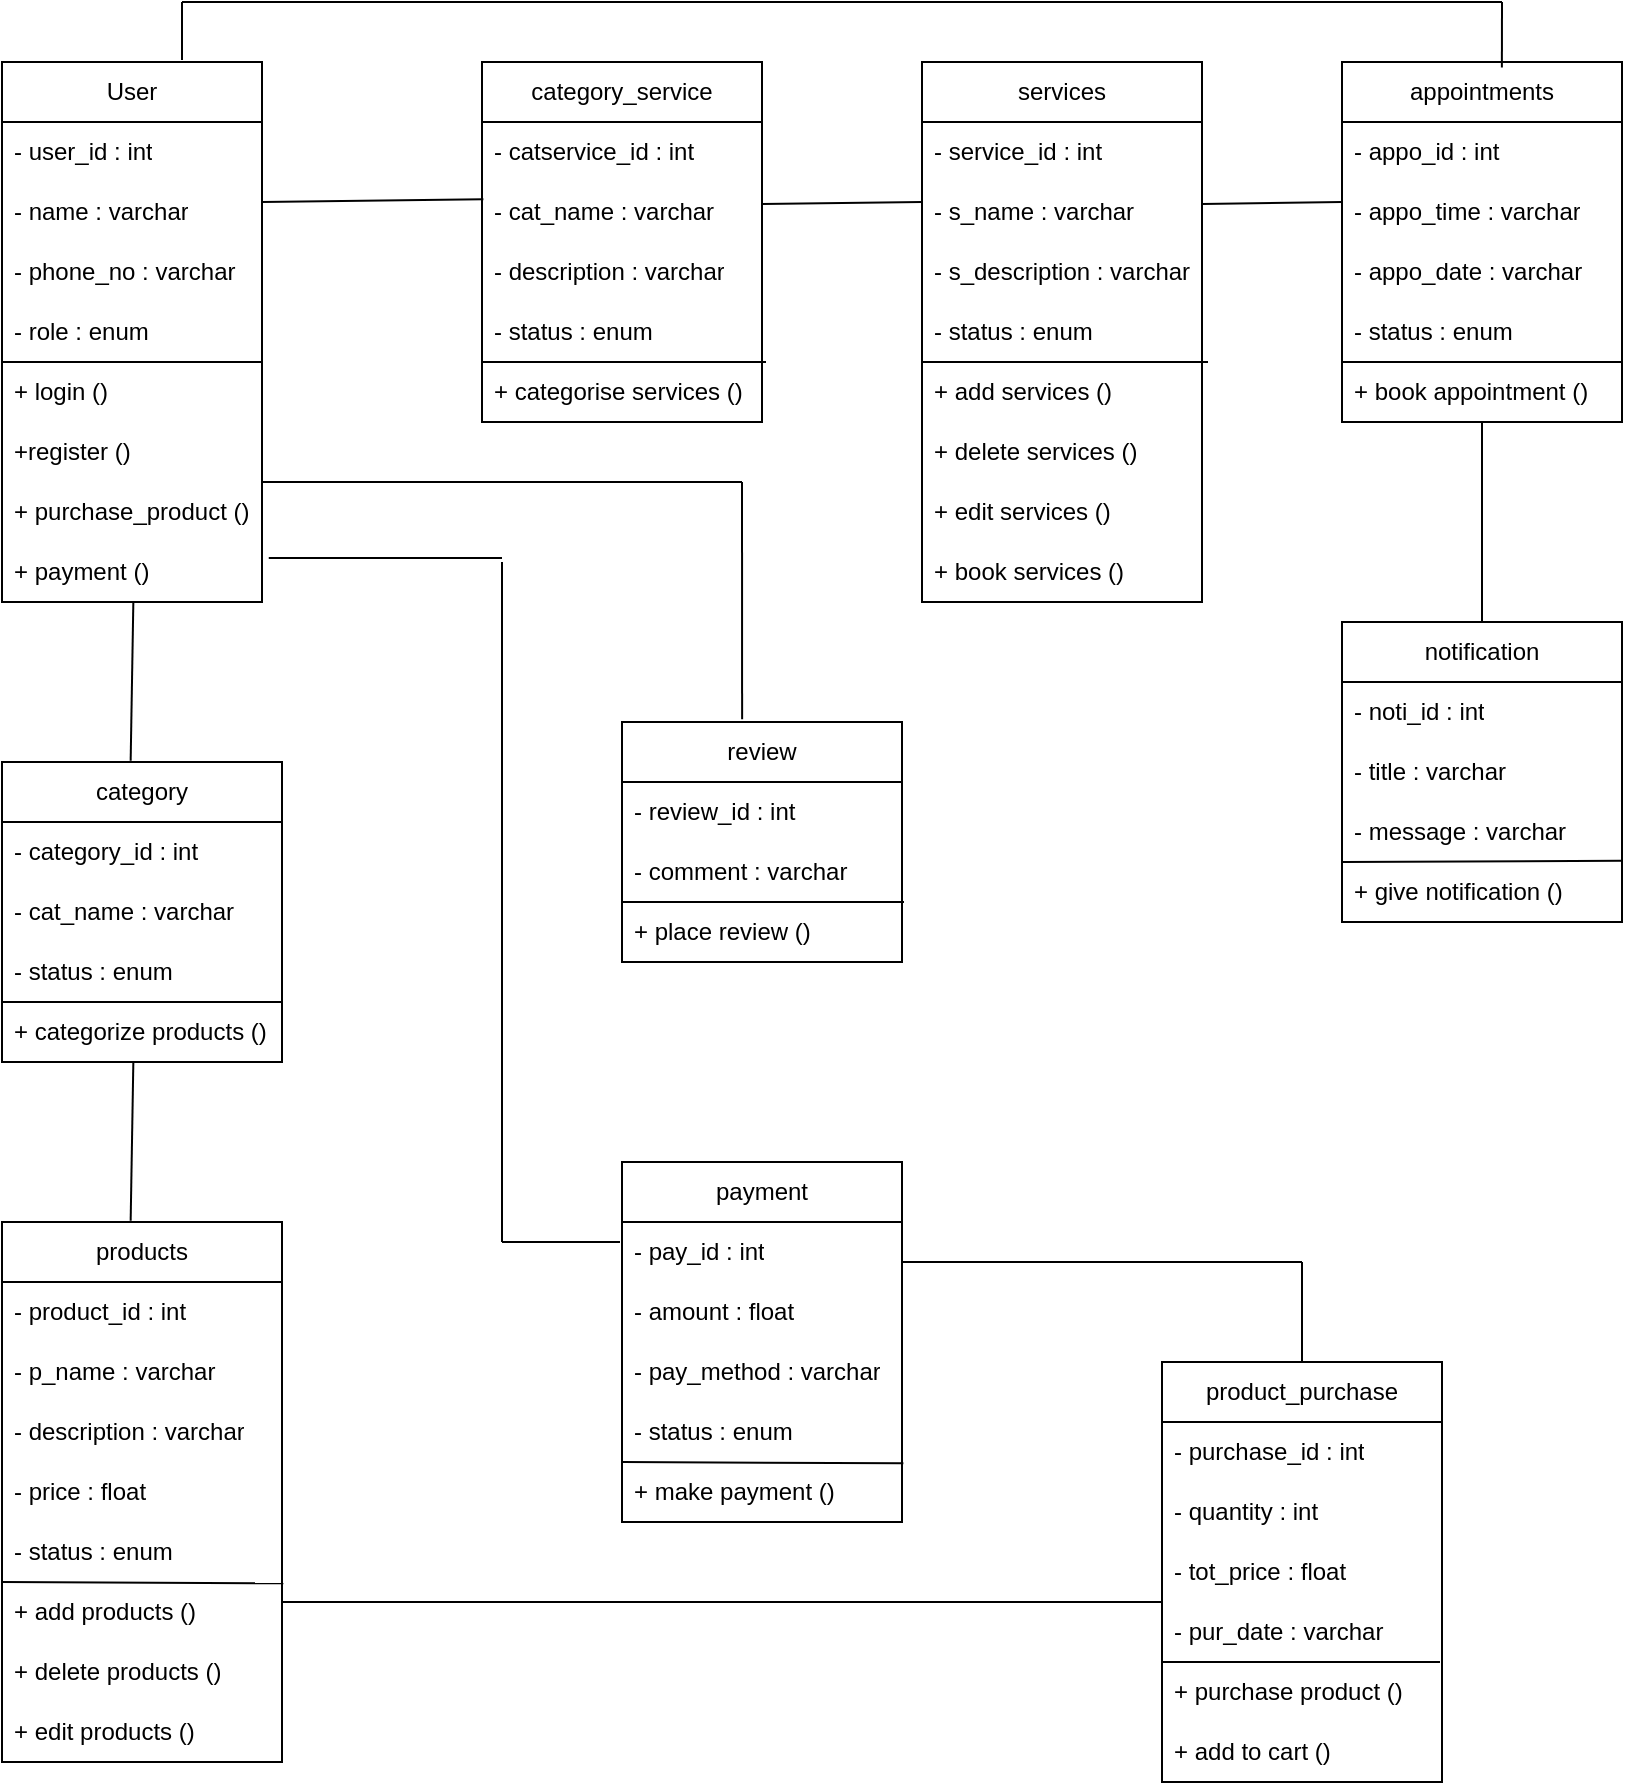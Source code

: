 <mxfile version="26.0.8">
  <diagram name="Page-1" id="q6PJ0lQBlVtuw9qJPCbD">
    <mxGraphModel grid="1" page="1" gridSize="10" guides="1" tooltips="1" connect="1" arrows="1" fold="1" pageScale="1" pageWidth="850" pageHeight="1100" math="0" shadow="0">
      <root>
        <mxCell id="0" />
        <mxCell id="1" parent="0" />
        <mxCell id="QRffZMSTZo4VW04sT0lL-1" value="User" style="swimlane;fontStyle=0;childLayout=stackLayout;horizontal=1;startSize=30;horizontalStack=0;resizeParent=1;resizeParentMax=0;resizeLast=0;collapsible=1;marginBottom=0;whiteSpace=wrap;html=1;" vertex="1" parent="1">
          <mxGeometry x="30" y="90" width="130" height="270" as="geometry" />
        </mxCell>
        <mxCell id="QRffZMSTZo4VW04sT0lL-2" value="- user_id : int" style="text;strokeColor=none;fillColor=none;align=left;verticalAlign=middle;spacingLeft=4;spacingRight=4;overflow=hidden;points=[[0,0.5],[1,0.5]];portConstraint=eastwest;rotatable=0;whiteSpace=wrap;html=1;" vertex="1" parent="QRffZMSTZo4VW04sT0lL-1">
          <mxGeometry y="30" width="130" height="30" as="geometry" />
        </mxCell>
        <mxCell id="QRffZMSTZo4VW04sT0lL-3" value="- name : varchar" style="text;strokeColor=none;fillColor=none;align=left;verticalAlign=middle;spacingLeft=4;spacingRight=4;overflow=hidden;points=[[0,0.5],[1,0.5]];portConstraint=eastwest;rotatable=0;whiteSpace=wrap;html=1;" vertex="1" parent="QRffZMSTZo4VW04sT0lL-1">
          <mxGeometry y="60" width="130" height="30" as="geometry" />
        </mxCell>
        <mxCell id="QRffZMSTZo4VW04sT0lL-4" value="- phone_no : varchar" style="text;strokeColor=none;fillColor=none;align=left;verticalAlign=middle;spacingLeft=4;spacingRight=4;overflow=hidden;points=[[0,0.5],[1,0.5]];portConstraint=eastwest;rotatable=0;whiteSpace=wrap;html=1;" vertex="1" parent="QRffZMSTZo4VW04sT0lL-1">
          <mxGeometry y="90" width="130" height="30" as="geometry" />
        </mxCell>
        <mxCell id="QRffZMSTZo4VW04sT0lL-9" value="" style="endArrow=none;html=1;rounded=0;entryX=1;entryY=0;entryDx=0;entryDy=0;entryPerimeter=0;" edge="1" parent="QRffZMSTZo4VW04sT0lL-1" target="QRffZMSTZo4VW04sT0lL-6">
          <mxGeometry width="50" height="50" relative="1" as="geometry">
            <mxPoint y="150" as="sourcePoint" />
            <mxPoint x="50" y="100" as="targetPoint" />
          </mxGeometry>
        </mxCell>
        <mxCell id="QRffZMSTZo4VW04sT0lL-5" value="- role : enum" style="text;strokeColor=none;fillColor=none;align=left;verticalAlign=middle;spacingLeft=4;spacingRight=4;overflow=hidden;points=[[0,0.5],[1,0.5]];portConstraint=eastwest;rotatable=0;whiteSpace=wrap;html=1;" vertex="1" parent="QRffZMSTZo4VW04sT0lL-1">
          <mxGeometry y="120" width="130" height="30" as="geometry" />
        </mxCell>
        <mxCell id="QRffZMSTZo4VW04sT0lL-6" value="+ login ()" style="text;strokeColor=none;fillColor=none;align=left;verticalAlign=middle;spacingLeft=4;spacingRight=4;overflow=hidden;points=[[0,0.5],[1,0.5]];portConstraint=eastwest;rotatable=0;whiteSpace=wrap;html=1;" vertex="1" parent="QRffZMSTZo4VW04sT0lL-1">
          <mxGeometry y="150" width="130" height="30" as="geometry" />
        </mxCell>
        <mxCell id="QRffZMSTZo4VW04sT0lL-7" value="+register ()" style="text;strokeColor=none;fillColor=none;align=left;verticalAlign=middle;spacingLeft=4;spacingRight=4;overflow=hidden;points=[[0,0.5],[1,0.5]];portConstraint=eastwest;rotatable=0;whiteSpace=wrap;html=1;" vertex="1" parent="QRffZMSTZo4VW04sT0lL-1">
          <mxGeometry y="180" width="130" height="30" as="geometry" />
        </mxCell>
        <mxCell id="QRffZMSTZo4VW04sT0lL-8" value="+ purchase_product ()" style="text;strokeColor=none;fillColor=none;align=left;verticalAlign=middle;spacingLeft=4;spacingRight=4;overflow=hidden;points=[[0,0.5],[1,0.5]];portConstraint=eastwest;rotatable=0;whiteSpace=wrap;html=1;" vertex="1" parent="QRffZMSTZo4VW04sT0lL-1">
          <mxGeometry y="210" width="130" height="30" as="geometry" />
        </mxCell>
        <mxCell id="QRffZMSTZo4VW04sT0lL-11" value="+ payment ()" style="text;strokeColor=none;fillColor=none;align=left;verticalAlign=middle;spacingLeft=4;spacingRight=4;overflow=hidden;points=[[0,0.5],[1,0.5]];portConstraint=eastwest;rotatable=0;whiteSpace=wrap;html=1;" vertex="1" parent="QRffZMSTZo4VW04sT0lL-1">
          <mxGeometry y="240" width="130" height="30" as="geometry" />
        </mxCell>
        <mxCell id="QRffZMSTZo4VW04sT0lL-13" value="category_service" style="swimlane;fontStyle=0;childLayout=stackLayout;horizontal=1;startSize=30;horizontalStack=0;resizeParent=1;resizeParentMax=0;resizeLast=0;collapsible=1;marginBottom=0;whiteSpace=wrap;html=1;" vertex="1" parent="1">
          <mxGeometry x="270" y="90" width="140" height="180" as="geometry" />
        </mxCell>
        <mxCell id="QRffZMSTZo4VW04sT0lL-14" value="- catservice_id : int" style="text;strokeColor=none;fillColor=none;align=left;verticalAlign=middle;spacingLeft=4;spacingRight=4;overflow=hidden;points=[[0,0.5],[1,0.5]];portConstraint=eastwest;rotatable=0;whiteSpace=wrap;html=1;" vertex="1" parent="QRffZMSTZo4VW04sT0lL-13">
          <mxGeometry y="30" width="140" height="30" as="geometry" />
        </mxCell>
        <mxCell id="QRffZMSTZo4VW04sT0lL-15" value="- cat_name : varchar" style="text;strokeColor=none;fillColor=none;align=left;verticalAlign=middle;spacingLeft=4;spacingRight=4;overflow=hidden;points=[[0,0.5],[1,0.5]];portConstraint=eastwest;rotatable=0;whiteSpace=wrap;html=1;" vertex="1" parent="QRffZMSTZo4VW04sT0lL-13">
          <mxGeometry y="60" width="140" height="30" as="geometry" />
        </mxCell>
        <mxCell id="QRffZMSTZo4VW04sT0lL-16" value="- description : varchar" style="text;strokeColor=none;fillColor=none;align=left;verticalAlign=middle;spacingLeft=4;spacingRight=4;overflow=hidden;points=[[0,0.5],[1,0.5]];portConstraint=eastwest;rotatable=0;whiteSpace=wrap;html=1;" vertex="1" parent="QRffZMSTZo4VW04sT0lL-13">
          <mxGeometry y="90" width="140" height="30" as="geometry" />
        </mxCell>
        <mxCell id="QRffZMSTZo4VW04sT0lL-20" value="" style="endArrow=none;html=1;rounded=0;" edge="1" parent="QRffZMSTZo4VW04sT0lL-13">
          <mxGeometry width="50" height="50" relative="1" as="geometry">
            <mxPoint y="150" as="sourcePoint" />
            <mxPoint x="142" y="150" as="targetPoint" />
          </mxGeometry>
        </mxCell>
        <mxCell id="QRffZMSTZo4VW04sT0lL-18" value="- status : enum" style="text;strokeColor=none;fillColor=none;align=left;verticalAlign=middle;spacingLeft=4;spacingRight=4;overflow=hidden;points=[[0,0.5],[1,0.5]];portConstraint=eastwest;rotatable=0;whiteSpace=wrap;html=1;" vertex="1" parent="QRffZMSTZo4VW04sT0lL-13">
          <mxGeometry y="120" width="140" height="30" as="geometry" />
        </mxCell>
        <mxCell id="QRffZMSTZo4VW04sT0lL-19" value="+ categorise services ()" style="text;strokeColor=none;fillColor=none;align=left;verticalAlign=middle;spacingLeft=4;spacingRight=4;overflow=hidden;points=[[0,0.5],[1,0.5]];portConstraint=eastwest;rotatable=0;whiteSpace=wrap;html=1;" vertex="1" parent="QRffZMSTZo4VW04sT0lL-13">
          <mxGeometry y="150" width="140" height="30" as="geometry" />
        </mxCell>
        <mxCell id="QRffZMSTZo4VW04sT0lL-21" value="services" style="swimlane;fontStyle=0;childLayout=stackLayout;horizontal=1;startSize=30;horizontalStack=0;resizeParent=1;resizeParentMax=0;resizeLast=0;collapsible=1;marginBottom=0;whiteSpace=wrap;html=1;" vertex="1" parent="1">
          <mxGeometry x="490" y="90" width="140" height="270" as="geometry" />
        </mxCell>
        <mxCell id="QRffZMSTZo4VW04sT0lL-22" value="- service_id : int" style="text;strokeColor=none;fillColor=none;align=left;verticalAlign=middle;spacingLeft=4;spacingRight=4;overflow=hidden;points=[[0,0.5],[1,0.5]];portConstraint=eastwest;rotatable=0;whiteSpace=wrap;html=1;" vertex="1" parent="QRffZMSTZo4VW04sT0lL-21">
          <mxGeometry y="30" width="140" height="30" as="geometry" />
        </mxCell>
        <mxCell id="QRffZMSTZo4VW04sT0lL-23" value="- s_name : varchar" style="text;strokeColor=none;fillColor=none;align=left;verticalAlign=middle;spacingLeft=4;spacingRight=4;overflow=hidden;points=[[0,0.5],[1,0.5]];portConstraint=eastwest;rotatable=0;whiteSpace=wrap;html=1;" vertex="1" parent="QRffZMSTZo4VW04sT0lL-21">
          <mxGeometry y="60" width="140" height="30" as="geometry" />
        </mxCell>
        <mxCell id="QRffZMSTZo4VW04sT0lL-24" value="- s_description : varchar" style="text;strokeColor=none;fillColor=none;align=left;verticalAlign=middle;spacingLeft=4;spacingRight=4;overflow=hidden;points=[[0,0.5],[1,0.5]];portConstraint=eastwest;rotatable=0;whiteSpace=wrap;html=1;" vertex="1" parent="QRffZMSTZo4VW04sT0lL-21">
          <mxGeometry y="90" width="140" height="30" as="geometry" />
        </mxCell>
        <mxCell id="QRffZMSTZo4VW04sT0lL-28" value="" style="endArrow=none;html=1;rounded=0;" edge="1" parent="QRffZMSTZo4VW04sT0lL-21">
          <mxGeometry width="50" height="50" relative="1" as="geometry">
            <mxPoint y="150" as="sourcePoint" />
            <mxPoint x="143" y="150" as="targetPoint" />
          </mxGeometry>
        </mxCell>
        <mxCell id="QRffZMSTZo4VW04sT0lL-26" value="- status : enum" style="text;strokeColor=none;fillColor=none;align=left;verticalAlign=middle;spacingLeft=4;spacingRight=4;overflow=hidden;points=[[0,0.5],[1,0.5]];portConstraint=eastwest;rotatable=0;whiteSpace=wrap;html=1;" vertex="1" parent="QRffZMSTZo4VW04sT0lL-21">
          <mxGeometry y="120" width="140" height="30" as="geometry" />
        </mxCell>
        <mxCell id="QRffZMSTZo4VW04sT0lL-27" value="+ add services ()" style="text;strokeColor=none;fillColor=none;align=left;verticalAlign=middle;spacingLeft=4;spacingRight=4;overflow=hidden;points=[[0,0.5],[1,0.5]];portConstraint=eastwest;rotatable=0;whiteSpace=wrap;html=1;" vertex="1" parent="QRffZMSTZo4VW04sT0lL-21">
          <mxGeometry y="150" width="140" height="30" as="geometry" />
        </mxCell>
        <mxCell id="QRffZMSTZo4VW04sT0lL-29" value="+ delete services ()" style="text;strokeColor=none;fillColor=none;align=left;verticalAlign=middle;spacingLeft=4;spacingRight=4;overflow=hidden;points=[[0,0.5],[1,0.5]];portConstraint=eastwest;rotatable=0;whiteSpace=wrap;html=1;" vertex="1" parent="QRffZMSTZo4VW04sT0lL-21">
          <mxGeometry y="180" width="140" height="30" as="geometry" />
        </mxCell>
        <mxCell id="QRffZMSTZo4VW04sT0lL-30" value="+ edit services ()" style="text;strokeColor=none;fillColor=none;align=left;verticalAlign=middle;spacingLeft=4;spacingRight=4;overflow=hidden;points=[[0,0.5],[1,0.5]];portConstraint=eastwest;rotatable=0;whiteSpace=wrap;html=1;" vertex="1" parent="QRffZMSTZo4VW04sT0lL-21">
          <mxGeometry y="210" width="140" height="30" as="geometry" />
        </mxCell>
        <mxCell id="QRffZMSTZo4VW04sT0lL-31" value="+ book services ()" style="text;strokeColor=none;fillColor=none;align=left;verticalAlign=middle;spacingLeft=4;spacingRight=4;overflow=hidden;points=[[0,0.5],[1,0.5]];portConstraint=eastwest;rotatable=0;whiteSpace=wrap;html=1;" vertex="1" parent="QRffZMSTZo4VW04sT0lL-21">
          <mxGeometry y="240" width="140" height="30" as="geometry" />
        </mxCell>
        <mxCell id="QRffZMSTZo4VW04sT0lL-32" value="appointments" style="swimlane;fontStyle=0;childLayout=stackLayout;horizontal=1;startSize=30;horizontalStack=0;resizeParent=1;resizeParentMax=0;resizeLast=0;collapsible=1;marginBottom=0;whiteSpace=wrap;html=1;" vertex="1" parent="1">
          <mxGeometry x="700" y="90" width="140" height="180" as="geometry" />
        </mxCell>
        <mxCell id="QRffZMSTZo4VW04sT0lL-33" value="- appo_id : int" style="text;strokeColor=none;fillColor=none;align=left;verticalAlign=middle;spacingLeft=4;spacingRight=4;overflow=hidden;points=[[0,0.5],[1,0.5]];portConstraint=eastwest;rotatable=0;whiteSpace=wrap;html=1;" vertex="1" parent="QRffZMSTZo4VW04sT0lL-32">
          <mxGeometry y="30" width="140" height="30" as="geometry" />
        </mxCell>
        <mxCell id="QRffZMSTZo4VW04sT0lL-34" value="- appo_time : varchar" style="text;strokeColor=none;fillColor=none;align=left;verticalAlign=middle;spacingLeft=4;spacingRight=4;overflow=hidden;points=[[0,0.5],[1,0.5]];portConstraint=eastwest;rotatable=0;whiteSpace=wrap;html=1;" vertex="1" parent="QRffZMSTZo4VW04sT0lL-32">
          <mxGeometry y="60" width="140" height="30" as="geometry" />
        </mxCell>
        <mxCell id="QRffZMSTZo4VW04sT0lL-35" value="- appo_date : varchar" style="text;strokeColor=none;fillColor=none;align=left;verticalAlign=middle;spacingLeft=4;spacingRight=4;overflow=hidden;points=[[0,0.5],[1,0.5]];portConstraint=eastwest;rotatable=0;whiteSpace=wrap;html=1;" vertex="1" parent="QRffZMSTZo4VW04sT0lL-32">
          <mxGeometry y="90" width="140" height="30" as="geometry" />
        </mxCell>
        <mxCell id="QRffZMSTZo4VW04sT0lL-38" value="" style="endArrow=none;html=1;rounded=0;entryX=1;entryY=0;entryDx=0;entryDy=0;entryPerimeter=0;" edge="1" parent="QRffZMSTZo4VW04sT0lL-32" target="QRffZMSTZo4VW04sT0lL-37">
          <mxGeometry width="50" height="50" relative="1" as="geometry">
            <mxPoint y="150" as="sourcePoint" />
            <mxPoint x="50" y="100" as="targetPoint" />
          </mxGeometry>
        </mxCell>
        <mxCell id="QRffZMSTZo4VW04sT0lL-36" value="- status : enum" style="text;strokeColor=none;fillColor=none;align=left;verticalAlign=middle;spacingLeft=4;spacingRight=4;overflow=hidden;points=[[0,0.5],[1,0.5]];portConstraint=eastwest;rotatable=0;whiteSpace=wrap;html=1;" vertex="1" parent="QRffZMSTZo4VW04sT0lL-32">
          <mxGeometry y="120" width="140" height="30" as="geometry" />
        </mxCell>
        <mxCell id="QRffZMSTZo4VW04sT0lL-37" value="+ book appointment ()" style="text;strokeColor=none;fillColor=none;align=left;verticalAlign=middle;spacingLeft=4;spacingRight=4;overflow=hidden;points=[[0,0.5],[1,0.5]];portConstraint=eastwest;rotatable=0;whiteSpace=wrap;html=1;" vertex="1" parent="QRffZMSTZo4VW04sT0lL-32">
          <mxGeometry y="150" width="140" height="30" as="geometry" />
        </mxCell>
        <mxCell id="QRffZMSTZo4VW04sT0lL-39" value="category" style="swimlane;fontStyle=0;childLayout=stackLayout;horizontal=1;startSize=30;horizontalStack=0;resizeParent=1;resizeParentMax=0;resizeLast=0;collapsible=1;marginBottom=0;whiteSpace=wrap;html=1;" vertex="1" parent="1">
          <mxGeometry x="30" y="440" width="140" height="150" as="geometry" />
        </mxCell>
        <mxCell id="QRffZMSTZo4VW04sT0lL-40" value="- category_id : int" style="text;strokeColor=none;fillColor=none;align=left;verticalAlign=middle;spacingLeft=4;spacingRight=4;overflow=hidden;points=[[0,0.5],[1,0.5]];portConstraint=eastwest;rotatable=0;whiteSpace=wrap;html=1;" vertex="1" parent="QRffZMSTZo4VW04sT0lL-39">
          <mxGeometry y="30" width="140" height="30" as="geometry" />
        </mxCell>
        <mxCell id="QRffZMSTZo4VW04sT0lL-41" value="- cat_name : varchar" style="text;strokeColor=none;fillColor=none;align=left;verticalAlign=middle;spacingLeft=4;spacingRight=4;overflow=hidden;points=[[0,0.5],[1,0.5]];portConstraint=eastwest;rotatable=0;whiteSpace=wrap;html=1;" vertex="1" parent="QRffZMSTZo4VW04sT0lL-39">
          <mxGeometry y="60" width="140" height="30" as="geometry" />
        </mxCell>
        <mxCell id="QRffZMSTZo4VW04sT0lL-42" value="- status : enum" style="text;strokeColor=none;fillColor=none;align=left;verticalAlign=middle;spacingLeft=4;spacingRight=4;overflow=hidden;points=[[0,0.5],[1,0.5]];portConstraint=eastwest;rotatable=0;whiteSpace=wrap;html=1;" vertex="1" parent="QRffZMSTZo4VW04sT0lL-39">
          <mxGeometry y="90" width="140" height="30" as="geometry" />
        </mxCell>
        <mxCell id="QRffZMSTZo4VW04sT0lL-44" value="" style="endArrow=none;html=1;rounded=0;entryX=1;entryY=0;entryDx=0;entryDy=0;entryPerimeter=0;" edge="1" parent="QRffZMSTZo4VW04sT0lL-39" target="QRffZMSTZo4VW04sT0lL-43">
          <mxGeometry width="50" height="50" relative="1" as="geometry">
            <mxPoint y="120" as="sourcePoint" />
            <mxPoint x="50" y="70" as="targetPoint" />
          </mxGeometry>
        </mxCell>
        <mxCell id="QRffZMSTZo4VW04sT0lL-43" value="+ categorize products ()" style="text;strokeColor=none;fillColor=none;align=left;verticalAlign=middle;spacingLeft=4;spacingRight=4;overflow=hidden;points=[[0,0.5],[1,0.5]];portConstraint=eastwest;rotatable=0;whiteSpace=wrap;html=1;" vertex="1" parent="QRffZMSTZo4VW04sT0lL-39">
          <mxGeometry y="120" width="140" height="30" as="geometry" />
        </mxCell>
        <mxCell id="QRffZMSTZo4VW04sT0lL-45" value="products" style="swimlane;fontStyle=0;childLayout=stackLayout;horizontal=1;startSize=30;horizontalStack=0;resizeParent=1;resizeParentMax=0;resizeLast=0;collapsible=1;marginBottom=0;whiteSpace=wrap;html=1;" vertex="1" parent="1">
          <mxGeometry x="30" y="670" width="140" height="270" as="geometry" />
        </mxCell>
        <mxCell id="QRffZMSTZo4VW04sT0lL-46" value="- product_id : int" style="text;strokeColor=none;fillColor=none;align=left;verticalAlign=middle;spacingLeft=4;spacingRight=4;overflow=hidden;points=[[0,0.5],[1,0.5]];portConstraint=eastwest;rotatable=0;whiteSpace=wrap;html=1;" vertex="1" parent="QRffZMSTZo4VW04sT0lL-45">
          <mxGeometry y="30" width="140" height="30" as="geometry" />
        </mxCell>
        <mxCell id="QRffZMSTZo4VW04sT0lL-47" value="- p_name : varchar" style="text;strokeColor=none;fillColor=none;align=left;verticalAlign=middle;spacingLeft=4;spacingRight=4;overflow=hidden;points=[[0,0.5],[1,0.5]];portConstraint=eastwest;rotatable=0;whiteSpace=wrap;html=1;" vertex="1" parent="QRffZMSTZo4VW04sT0lL-45">
          <mxGeometry y="60" width="140" height="30" as="geometry" />
        </mxCell>
        <mxCell id="QRffZMSTZo4VW04sT0lL-48" value="- description : varchar" style="text;strokeColor=none;fillColor=none;align=left;verticalAlign=middle;spacingLeft=4;spacingRight=4;overflow=hidden;points=[[0,0.5],[1,0.5]];portConstraint=eastwest;rotatable=0;whiteSpace=wrap;html=1;" vertex="1" parent="QRffZMSTZo4VW04sT0lL-45">
          <mxGeometry y="90" width="140" height="30" as="geometry" />
        </mxCell>
        <mxCell id="QRffZMSTZo4VW04sT0lL-49" value="- price : float" style="text;strokeColor=none;fillColor=none;align=left;verticalAlign=middle;spacingLeft=4;spacingRight=4;overflow=hidden;points=[[0,0.5],[1,0.5]];portConstraint=eastwest;rotatable=0;whiteSpace=wrap;html=1;" vertex="1" parent="QRffZMSTZo4VW04sT0lL-45">
          <mxGeometry y="120" width="140" height="30" as="geometry" />
        </mxCell>
        <mxCell id="QRffZMSTZo4VW04sT0lL-50" value="- status : enum" style="text;strokeColor=none;fillColor=none;align=left;verticalAlign=middle;spacingLeft=4;spacingRight=4;overflow=hidden;points=[[0,0.5],[1,0.5]];portConstraint=eastwest;rotatable=0;whiteSpace=wrap;html=1;" vertex="1" parent="QRffZMSTZo4VW04sT0lL-45">
          <mxGeometry y="150" width="140" height="30" as="geometry" />
        </mxCell>
        <mxCell id="QRffZMSTZo4VW04sT0lL-52" value="" style="endArrow=none;html=1;rounded=0;entryX=1.005;entryY=1.022;entryDx=0;entryDy=0;entryPerimeter=0;" edge="1" parent="QRffZMSTZo4VW04sT0lL-45" target="QRffZMSTZo4VW04sT0lL-50">
          <mxGeometry width="50" height="50" relative="1" as="geometry">
            <mxPoint y="180" as="sourcePoint" />
            <mxPoint x="50" y="130" as="targetPoint" />
          </mxGeometry>
        </mxCell>
        <mxCell id="QRffZMSTZo4VW04sT0lL-51" value="+ add products ()" style="text;strokeColor=none;fillColor=none;align=left;verticalAlign=middle;spacingLeft=4;spacingRight=4;overflow=hidden;points=[[0,0.5],[1,0.5]];portConstraint=eastwest;rotatable=0;whiteSpace=wrap;html=1;" vertex="1" parent="QRffZMSTZo4VW04sT0lL-45">
          <mxGeometry y="180" width="140" height="30" as="geometry" />
        </mxCell>
        <mxCell id="QRffZMSTZo4VW04sT0lL-53" value="+ delete products ()" style="text;strokeColor=none;fillColor=none;align=left;verticalAlign=middle;spacingLeft=4;spacingRight=4;overflow=hidden;points=[[0,0.5],[1,0.5]];portConstraint=eastwest;rotatable=0;whiteSpace=wrap;html=1;" vertex="1" parent="QRffZMSTZo4VW04sT0lL-45">
          <mxGeometry y="210" width="140" height="30" as="geometry" />
        </mxCell>
        <mxCell id="QRffZMSTZo4VW04sT0lL-54" value="+ edit products ()" style="text;strokeColor=none;fillColor=none;align=left;verticalAlign=middle;spacingLeft=4;spacingRight=4;overflow=hidden;points=[[0,0.5],[1,0.5]];portConstraint=eastwest;rotatable=0;whiteSpace=wrap;html=1;" vertex="1" parent="QRffZMSTZo4VW04sT0lL-45">
          <mxGeometry y="240" width="140" height="30" as="geometry" />
        </mxCell>
        <mxCell id="QRffZMSTZo4VW04sT0lL-55" value="review" style="swimlane;fontStyle=0;childLayout=stackLayout;horizontal=1;startSize=30;horizontalStack=0;resizeParent=1;resizeParentMax=0;resizeLast=0;collapsible=1;marginBottom=0;whiteSpace=wrap;html=1;" vertex="1" parent="1">
          <mxGeometry x="340" y="420" width="140" height="120" as="geometry" />
        </mxCell>
        <mxCell id="QRffZMSTZo4VW04sT0lL-56" value="- review_id : int" style="text;strokeColor=none;fillColor=none;align=left;verticalAlign=middle;spacingLeft=4;spacingRight=4;overflow=hidden;points=[[0,0.5],[1,0.5]];portConstraint=eastwest;rotatable=0;whiteSpace=wrap;html=1;" vertex="1" parent="QRffZMSTZo4VW04sT0lL-55">
          <mxGeometry y="30" width="140" height="30" as="geometry" />
        </mxCell>
        <mxCell id="QRffZMSTZo4VW04sT0lL-59" value="" style="endArrow=none;html=1;rounded=0;" edge="1" parent="QRffZMSTZo4VW04sT0lL-55">
          <mxGeometry width="50" height="50" relative="1" as="geometry">
            <mxPoint y="90" as="sourcePoint" />
            <mxPoint x="141" y="90" as="targetPoint" />
          </mxGeometry>
        </mxCell>
        <mxCell id="QRffZMSTZo4VW04sT0lL-57" value="- comment : varchar" style="text;strokeColor=none;fillColor=none;align=left;verticalAlign=middle;spacingLeft=4;spacingRight=4;overflow=hidden;points=[[0,0.5],[1,0.5]];portConstraint=eastwest;rotatable=0;whiteSpace=wrap;html=1;" vertex="1" parent="QRffZMSTZo4VW04sT0lL-55">
          <mxGeometry y="60" width="140" height="30" as="geometry" />
        </mxCell>
        <mxCell id="QRffZMSTZo4VW04sT0lL-58" value="+ place review ()" style="text;strokeColor=none;fillColor=none;align=left;verticalAlign=middle;spacingLeft=4;spacingRight=4;overflow=hidden;points=[[0,0.5],[1,0.5]];portConstraint=eastwest;rotatable=0;whiteSpace=wrap;html=1;" vertex="1" parent="QRffZMSTZo4VW04sT0lL-55">
          <mxGeometry y="90" width="140" height="30" as="geometry" />
        </mxCell>
        <mxCell id="QRffZMSTZo4VW04sT0lL-60" value="notification" style="swimlane;fontStyle=0;childLayout=stackLayout;horizontal=1;startSize=30;horizontalStack=0;resizeParent=1;resizeParentMax=0;resizeLast=0;collapsible=1;marginBottom=0;whiteSpace=wrap;html=1;" vertex="1" parent="1">
          <mxGeometry x="700" y="370" width="140" height="150" as="geometry" />
        </mxCell>
        <mxCell id="QRffZMSTZo4VW04sT0lL-61" value="- noti_id : int" style="text;strokeColor=none;fillColor=none;align=left;verticalAlign=middle;spacingLeft=4;spacingRight=4;overflow=hidden;points=[[0,0.5],[1,0.5]];portConstraint=eastwest;rotatable=0;whiteSpace=wrap;html=1;" vertex="1" parent="QRffZMSTZo4VW04sT0lL-60">
          <mxGeometry y="30" width="140" height="30" as="geometry" />
        </mxCell>
        <mxCell id="QRffZMSTZo4VW04sT0lL-62" value="- title : varchar" style="text;strokeColor=none;fillColor=none;align=left;verticalAlign=middle;spacingLeft=4;spacingRight=4;overflow=hidden;points=[[0,0.5],[1,0.5]];portConstraint=eastwest;rotatable=0;whiteSpace=wrap;html=1;" vertex="1" parent="QRffZMSTZo4VW04sT0lL-60">
          <mxGeometry y="60" width="140" height="30" as="geometry" />
        </mxCell>
        <mxCell id="QRffZMSTZo4VW04sT0lL-65" value="" style="endArrow=none;html=1;rounded=0;entryX=1;entryY=-0.022;entryDx=0;entryDy=0;entryPerimeter=0;" edge="1" parent="QRffZMSTZo4VW04sT0lL-60" target="QRffZMSTZo4VW04sT0lL-64">
          <mxGeometry width="50" height="50" relative="1" as="geometry">
            <mxPoint y="120" as="sourcePoint" />
            <mxPoint x="50" y="70" as="targetPoint" />
          </mxGeometry>
        </mxCell>
        <mxCell id="QRffZMSTZo4VW04sT0lL-63" value="- message : varchar" style="text;strokeColor=none;fillColor=none;align=left;verticalAlign=middle;spacingLeft=4;spacingRight=4;overflow=hidden;points=[[0,0.5],[1,0.5]];portConstraint=eastwest;rotatable=0;whiteSpace=wrap;html=1;" vertex="1" parent="QRffZMSTZo4VW04sT0lL-60">
          <mxGeometry y="90" width="140" height="30" as="geometry" />
        </mxCell>
        <mxCell id="QRffZMSTZo4VW04sT0lL-64" value="+ give notification ()" style="text;strokeColor=none;fillColor=none;align=left;verticalAlign=middle;spacingLeft=4;spacingRight=4;overflow=hidden;points=[[0,0.5],[1,0.5]];portConstraint=eastwest;rotatable=0;whiteSpace=wrap;html=1;" vertex="1" parent="QRffZMSTZo4VW04sT0lL-60">
          <mxGeometry y="120" width="140" height="30" as="geometry" />
        </mxCell>
        <mxCell id="QRffZMSTZo4VW04sT0lL-66" value="payment" style="swimlane;fontStyle=0;childLayout=stackLayout;horizontal=1;startSize=30;horizontalStack=0;resizeParent=1;resizeParentMax=0;resizeLast=0;collapsible=1;marginBottom=0;whiteSpace=wrap;html=1;" vertex="1" parent="1">
          <mxGeometry x="340" y="640" width="140" height="180" as="geometry" />
        </mxCell>
        <mxCell id="QRffZMSTZo4VW04sT0lL-67" value="- pay_id : int" style="text;strokeColor=none;fillColor=none;align=left;verticalAlign=middle;spacingLeft=4;spacingRight=4;overflow=hidden;points=[[0,0.5],[1,0.5]];portConstraint=eastwest;rotatable=0;whiteSpace=wrap;html=1;" vertex="1" parent="QRffZMSTZo4VW04sT0lL-66">
          <mxGeometry y="30" width="140" height="30" as="geometry" />
        </mxCell>
        <mxCell id="QRffZMSTZo4VW04sT0lL-68" value="- amount : float" style="text;strokeColor=none;fillColor=none;align=left;verticalAlign=middle;spacingLeft=4;spacingRight=4;overflow=hidden;points=[[0,0.5],[1,0.5]];portConstraint=eastwest;rotatable=0;whiteSpace=wrap;html=1;" vertex="1" parent="QRffZMSTZo4VW04sT0lL-66">
          <mxGeometry y="60" width="140" height="30" as="geometry" />
        </mxCell>
        <mxCell id="QRffZMSTZo4VW04sT0lL-69" value="- pay_method : varchar" style="text;strokeColor=none;fillColor=none;align=left;verticalAlign=middle;spacingLeft=4;spacingRight=4;overflow=hidden;points=[[0,0.5],[1,0.5]];portConstraint=eastwest;rotatable=0;whiteSpace=wrap;html=1;" vertex="1" parent="QRffZMSTZo4VW04sT0lL-66">
          <mxGeometry y="90" width="140" height="30" as="geometry" />
        </mxCell>
        <mxCell id="QRffZMSTZo4VW04sT0lL-70" value="- status : enum" style="text;strokeColor=none;fillColor=none;align=left;verticalAlign=middle;spacingLeft=4;spacingRight=4;overflow=hidden;points=[[0,0.5],[1,0.5]];portConstraint=eastwest;rotatable=0;whiteSpace=wrap;html=1;" vertex="1" parent="QRffZMSTZo4VW04sT0lL-66">
          <mxGeometry y="120" width="140" height="30" as="geometry" />
        </mxCell>
        <mxCell id="QRffZMSTZo4VW04sT0lL-72" value="" style="endArrow=none;html=1;rounded=0;entryX=1.005;entryY=1.022;entryDx=0;entryDy=0;entryPerimeter=0;" edge="1" parent="QRffZMSTZo4VW04sT0lL-66" target="QRffZMSTZo4VW04sT0lL-70">
          <mxGeometry width="50" height="50" relative="1" as="geometry">
            <mxPoint y="150" as="sourcePoint" />
            <mxPoint x="50" y="100" as="targetPoint" />
          </mxGeometry>
        </mxCell>
        <mxCell id="QRffZMSTZo4VW04sT0lL-71" value="+ make payment ()" style="text;strokeColor=none;fillColor=none;align=left;verticalAlign=middle;spacingLeft=4;spacingRight=4;overflow=hidden;points=[[0,0.5],[1,0.5]];portConstraint=eastwest;rotatable=0;whiteSpace=wrap;html=1;" vertex="1" parent="QRffZMSTZo4VW04sT0lL-66">
          <mxGeometry y="150" width="140" height="30" as="geometry" />
        </mxCell>
        <mxCell id="QRffZMSTZo4VW04sT0lL-73" value="product_purchase" style="swimlane;fontStyle=0;childLayout=stackLayout;horizontal=1;startSize=30;horizontalStack=0;resizeParent=1;resizeParentMax=0;resizeLast=0;collapsible=1;marginBottom=0;whiteSpace=wrap;html=1;" vertex="1" parent="1">
          <mxGeometry x="610" y="740" width="140" height="210" as="geometry" />
        </mxCell>
        <mxCell id="QRffZMSTZo4VW04sT0lL-74" value="- purchase_id : int" style="text;strokeColor=none;fillColor=none;align=left;verticalAlign=middle;spacingLeft=4;spacingRight=4;overflow=hidden;points=[[0,0.5],[1,0.5]];portConstraint=eastwest;rotatable=0;whiteSpace=wrap;html=1;" vertex="1" parent="QRffZMSTZo4VW04sT0lL-73">
          <mxGeometry y="30" width="140" height="30" as="geometry" />
        </mxCell>
        <mxCell id="QRffZMSTZo4VW04sT0lL-75" value="- quantity : int" style="text;strokeColor=none;fillColor=none;align=left;verticalAlign=middle;spacingLeft=4;spacingRight=4;overflow=hidden;points=[[0,0.5],[1,0.5]];portConstraint=eastwest;rotatable=0;whiteSpace=wrap;html=1;" vertex="1" parent="QRffZMSTZo4VW04sT0lL-73">
          <mxGeometry y="60" width="140" height="30" as="geometry" />
        </mxCell>
        <mxCell id="QRffZMSTZo4VW04sT0lL-76" value="- tot_price : float" style="text;strokeColor=none;fillColor=none;align=left;verticalAlign=middle;spacingLeft=4;spacingRight=4;overflow=hidden;points=[[0,0.5],[1,0.5]];portConstraint=eastwest;rotatable=0;whiteSpace=wrap;html=1;" vertex="1" parent="QRffZMSTZo4VW04sT0lL-73">
          <mxGeometry y="90" width="140" height="30" as="geometry" />
        </mxCell>
        <mxCell id="QRffZMSTZo4VW04sT0lL-77" value="- pur_date : varchar" style="text;strokeColor=none;fillColor=none;align=left;verticalAlign=middle;spacingLeft=4;spacingRight=4;overflow=hidden;points=[[0,0.5],[1,0.5]];portConstraint=eastwest;rotatable=0;whiteSpace=wrap;html=1;" vertex="1" parent="QRffZMSTZo4VW04sT0lL-73">
          <mxGeometry y="120" width="140" height="30" as="geometry" />
        </mxCell>
        <mxCell id="QRffZMSTZo4VW04sT0lL-79" value="" style="endArrow=none;html=1;rounded=0;" edge="1" parent="QRffZMSTZo4VW04sT0lL-73">
          <mxGeometry width="50" height="50" relative="1" as="geometry">
            <mxPoint y="150" as="sourcePoint" />
            <mxPoint x="139" y="150" as="targetPoint" />
          </mxGeometry>
        </mxCell>
        <mxCell id="QRffZMSTZo4VW04sT0lL-78" value="+ purchase product ()" style="text;strokeColor=none;fillColor=none;align=left;verticalAlign=middle;spacingLeft=4;spacingRight=4;overflow=hidden;points=[[0,0.5],[1,0.5]];portConstraint=eastwest;rotatable=0;whiteSpace=wrap;html=1;" vertex="1" parent="QRffZMSTZo4VW04sT0lL-73">
          <mxGeometry y="150" width="140" height="30" as="geometry" />
        </mxCell>
        <mxCell id="QRffZMSTZo4VW04sT0lL-81" value="+ add to cart ()" style="text;strokeColor=none;fillColor=none;align=left;verticalAlign=middle;spacingLeft=4;spacingRight=4;overflow=hidden;points=[[0,0.5],[1,0.5]];portConstraint=eastwest;rotatable=0;whiteSpace=wrap;html=1;" vertex="1" parent="QRffZMSTZo4VW04sT0lL-73">
          <mxGeometry y="180" width="140" height="30" as="geometry" />
        </mxCell>
        <mxCell id="QRffZMSTZo4VW04sT0lL-82" value="" style="endArrow=none;html=1;rounded=0;entryX=0.005;entryY=0.289;entryDx=0;entryDy=0;entryPerimeter=0;" edge="1" parent="1" target="QRffZMSTZo4VW04sT0lL-15">
          <mxGeometry width="50" height="50" relative="1" as="geometry">
            <mxPoint x="160" y="160" as="sourcePoint" />
            <mxPoint x="260" y="160" as="targetPoint" />
          </mxGeometry>
        </mxCell>
        <mxCell id="QRffZMSTZo4VW04sT0lL-83" value="" style="endArrow=none;html=1;rounded=0;" edge="1" parent="1">
          <mxGeometry width="50" height="50" relative="1" as="geometry">
            <mxPoint x="410" y="161" as="sourcePoint" />
            <mxPoint x="490" y="160" as="targetPoint" />
          </mxGeometry>
        </mxCell>
        <mxCell id="QRffZMSTZo4VW04sT0lL-84" value="" style="endArrow=none;html=1;rounded=0;" edge="1" parent="1">
          <mxGeometry width="50" height="50" relative="1" as="geometry">
            <mxPoint x="630" y="161" as="sourcePoint" />
            <mxPoint x="700" y="160" as="targetPoint" />
          </mxGeometry>
        </mxCell>
        <mxCell id="QRffZMSTZo4VW04sT0lL-85" value="" style="endArrow=none;html=1;rounded=0;" edge="1" parent="1">
          <mxGeometry width="50" height="50" relative="1" as="geometry">
            <mxPoint x="120" y="60" as="sourcePoint" />
            <mxPoint x="780" y="60" as="targetPoint" />
          </mxGeometry>
        </mxCell>
        <mxCell id="QRffZMSTZo4VW04sT0lL-86" value="" style="endArrow=none;html=1;rounded=0;" edge="1" parent="1">
          <mxGeometry width="50" height="50" relative="1" as="geometry">
            <mxPoint x="120" y="89" as="sourcePoint" />
            <mxPoint x="120" y="60" as="targetPoint" />
          </mxGeometry>
        </mxCell>
        <mxCell id="QRffZMSTZo4VW04sT0lL-87" value="" style="endArrow=none;html=1;rounded=0;exitX=0.571;exitY=0.015;exitDx=0;exitDy=0;exitPerimeter=0;" edge="1" parent="1" source="QRffZMSTZo4VW04sT0lL-32">
          <mxGeometry width="50" height="50" relative="1" as="geometry">
            <mxPoint x="780" y="80" as="sourcePoint" />
            <mxPoint x="780" y="60" as="targetPoint" />
          </mxGeometry>
        </mxCell>
        <mxCell id="QRffZMSTZo4VW04sT0lL-88" value="" style="endArrow=none;html=1;rounded=0;exitX=0.419;exitY=-0.004;exitDx=0;exitDy=0;exitPerimeter=0;" edge="1" parent="1">
          <mxGeometry width="50" height="50" relative="1" as="geometry">
            <mxPoint x="94.33" y="439.4" as="sourcePoint" />
            <mxPoint x="95.67" y="360" as="targetPoint" />
          </mxGeometry>
        </mxCell>
        <mxCell id="QRffZMSTZo4VW04sT0lL-89" value="" style="endArrow=none;html=1;rounded=0;exitX=0.419;exitY=-0.004;exitDx=0;exitDy=0;exitPerimeter=0;" edge="1" parent="1">
          <mxGeometry width="50" height="50" relative="1" as="geometry">
            <mxPoint x="94.33" y="669.4" as="sourcePoint" />
            <mxPoint x="95.67" y="590" as="targetPoint" />
          </mxGeometry>
        </mxCell>
        <mxCell id="QRffZMSTZo4VW04sT0lL-90" value="" style="endArrow=none;html=1;rounded=0;entryX=-0.019;entryY=0.289;entryDx=0;entryDy=0;entryPerimeter=0;" edge="1" parent="1">
          <mxGeometry width="50" height="50" relative="1" as="geometry">
            <mxPoint x="170" y="860" as="sourcePoint" />
            <mxPoint x="610.0" y="860.0" as="targetPoint" />
          </mxGeometry>
        </mxCell>
        <mxCell id="QRffZMSTZo4VW04sT0lL-91" value="" style="endArrow=none;html=1;rounded=0;" edge="1" parent="1">
          <mxGeometry width="50" height="50" relative="1" as="geometry">
            <mxPoint x="160" y="300" as="sourcePoint" />
            <mxPoint x="400" y="300" as="targetPoint" />
          </mxGeometry>
        </mxCell>
        <mxCell id="QRffZMSTZo4VW04sT0lL-92" value="" style="endArrow=none;html=1;rounded=0;exitX=0.429;exitY=-0.011;exitDx=0;exitDy=0;exitPerimeter=0;" edge="1" parent="1" source="QRffZMSTZo4VW04sT0lL-55">
          <mxGeometry width="50" height="50" relative="1" as="geometry">
            <mxPoint x="400" y="410" as="sourcePoint" />
            <mxPoint x="400" y="300" as="targetPoint" />
          </mxGeometry>
        </mxCell>
        <mxCell id="QRffZMSTZo4VW04sT0lL-93" value="" style="endArrow=none;html=1;rounded=0;exitX=1.026;exitY=0.267;exitDx=0;exitDy=0;exitPerimeter=0;" edge="1" parent="1" source="QRffZMSTZo4VW04sT0lL-11">
          <mxGeometry width="50" height="50" relative="1" as="geometry">
            <mxPoint x="200" y="360" as="sourcePoint" />
            <mxPoint x="280" y="338" as="targetPoint" />
          </mxGeometry>
        </mxCell>
        <mxCell id="QRffZMSTZo4VW04sT0lL-94" value="" style="endArrow=none;html=1;rounded=0;" edge="1" parent="1">
          <mxGeometry width="50" height="50" relative="1" as="geometry">
            <mxPoint x="280" y="680" as="sourcePoint" />
            <mxPoint x="280" y="340" as="targetPoint" />
          </mxGeometry>
        </mxCell>
        <mxCell id="QRffZMSTZo4VW04sT0lL-95" value="" style="endArrow=none;html=1;rounded=0;" edge="1" parent="1">
          <mxGeometry width="50" height="50" relative="1" as="geometry">
            <mxPoint x="280" y="680" as="sourcePoint" />
            <mxPoint x="339" y="680" as="targetPoint" />
          </mxGeometry>
        </mxCell>
        <mxCell id="QRffZMSTZo4VW04sT0lL-96" value="" style="endArrow=none;html=1;rounded=0;exitX=0.5;exitY=0;exitDx=0;exitDy=0;" edge="1" parent="1" source="QRffZMSTZo4VW04sT0lL-60">
          <mxGeometry width="50" height="50" relative="1" as="geometry">
            <mxPoint x="720" y="320" as="sourcePoint" />
            <mxPoint x="770" y="270" as="targetPoint" />
          </mxGeometry>
        </mxCell>
        <mxCell id="QRffZMSTZo4VW04sT0lL-97" value="" style="endArrow=none;html=1;rounded=0;" edge="1" parent="1">
          <mxGeometry width="50" height="50" relative="1" as="geometry">
            <mxPoint x="480" y="690" as="sourcePoint" />
            <mxPoint x="680" y="690" as="targetPoint" />
          </mxGeometry>
        </mxCell>
        <mxCell id="QRffZMSTZo4VW04sT0lL-98" value="" style="endArrow=none;html=1;rounded=0;exitX=0.5;exitY=0;exitDx=0;exitDy=0;" edge="1" parent="1" source="QRffZMSTZo4VW04sT0lL-73">
          <mxGeometry width="50" height="50" relative="1" as="geometry">
            <mxPoint x="630" y="740" as="sourcePoint" />
            <mxPoint x="680" y="690" as="targetPoint" />
          </mxGeometry>
        </mxCell>
      </root>
    </mxGraphModel>
  </diagram>
</mxfile>
